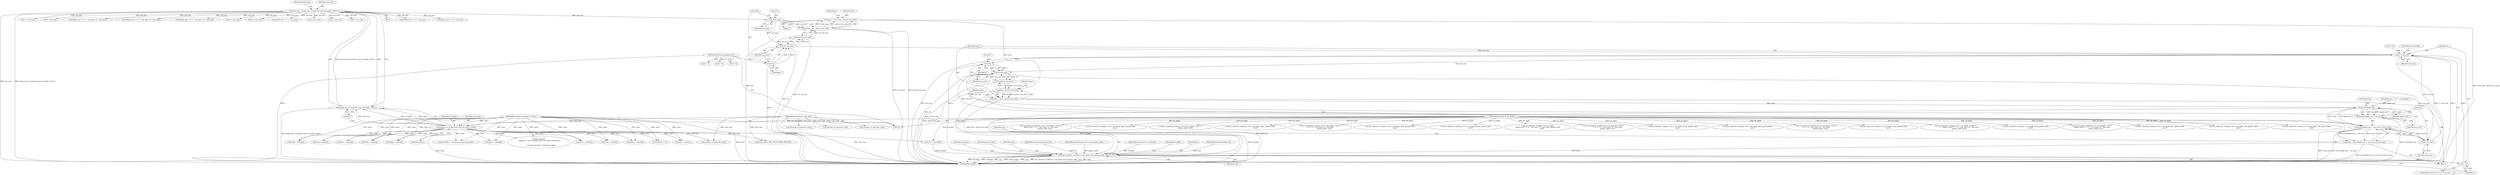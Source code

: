 digraph "1_Android_9d4853418ab2f754c2b63e091c29c5529b8b86ca_14@integer" {
"1000159" [label="(Call,base = 2*size_max - abs(2*y-size_max))"];
"1000161" [label="(Call,2*size_max - abs(2*y-size_max))"];
"1000162" [label="(Call,2*size_max)"];
"1000129" [label="(Call,size_max = image_size_of_type(color_type, bit_depth, colors)-1)"];
"1000131" [label="(Call,image_size_of_type(color_type, bit_depth, colors)-1)"];
"1000132" [label="(Call,image_size_of_type(color_type, bit_depth, colors))"];
"1000122" [label="(MethodParameterIn,int color_type)"];
"1000123" [label="(MethodParameterIn,int bit_depth)"];
"1000126" [label="(MethodParameterIn,unsigned int *colors)"];
"1000165" [label="(Call,abs(2*y-size_max))"];
"1000166" [label="(Call,2*y-size_max)"];
"1000167" [label="(Call,2*y)"];
"1000121" [label="(MethodParameterIn,unsigned int y)"];
"1000184" [label="(Call,base - abs(2*x-size_max))"];
"1000182" [label="(Call,luma = base - abs(2*x-size_max))"];
"1000196" [label="(Call,luma*depth_max)"];
"1000194" [label="(Call,(luma*depth_max + size_max) / (2*size_max))"];
"1000192" [label="(Call,luma = (luma*depth_max + size_max) / (2*size_max))"];
"1000203" [label="(Call,set_value(row, rowbytes, x, bit_depth, luma, gamma_table, conv))"];
"1000178" [label="(Call,++x)"];
"1000175" [label="(Call,x<=size_max)"];
"1000188" [label="(Call,2*x)"];
"1000187" [label="(Call,2*x-size_max)"];
"1000186" [label="(Call,abs(2*x-size_max))"];
"1000195" [label="(Call,luma*depth_max + size_max)"];
"1000200" [label="(Call,2*size_max)"];
"1000365" [label="(Call,y * 2)"];
"1000189" [label="(Literal,2)"];
"1000453" [label="(Call,set_value(row, rowbytes, 4*x+3, bit_depth, /* alpha */\n                  Y + ((depth_max-Y) * x * 2 + size_max) / (2 * size_max),\n                  gamma_table, conv))"];
"1000672" [label="(Call,alpha = colors[4])"];
"1000199" [label="(Identifier,size_max)"];
"1000197" [label="(Identifier,luma)"];
"1000120" [label="(MethodParameterIn,size_t rowbytes)"];
"1000180" [label="(Block,)"];
"1000127" [label="(Block,)"];
"1000526" [label="(Call,set_value(row, rowbytes, x, bit_depth, luma, gamma_table,\n                     conv))"];
"1000207" [label="(Identifier,bit_depth)"];
"1000362" [label="(Call,depth_max * y * 2 + size_max)"];
"1000191" [label="(Identifier,size_max)"];
"1000176" [label="(Identifier,x)"];
"1000187" [label="(Call,2*x-size_max)"];
"1000131" [label="(Call,image_size_of_type(color_type, bit_depth, colors)-1)"];
"1000383" [label="(Call,set_value(row, rowbytes, 4*x+0, bit_depth, /* red */\n ((depth_max-Y) * x * 2 + size_max) / (2 * size_max),\n                  gamma_table, conv))"];
"1000505" [label="(Call,channels_of_type(color_type))"];
"1000175" [label="(Call,x<=size_max)"];
"1000161" [label="(Call,2*size_max - abs(2*y-size_max))"];
"1000586" [label="(Call,red = colors[1])"];
"1000218" [label="(Call,depth_max * y * 2 + size_max)"];
"1000134" [label="(Identifier,bit_depth)"];
"1000139" [label="(Identifier,depth_max)"];
"1000122" [label="(MethodParameterIn,int color_type)"];
"1000162" [label="(Call,2*size_max)"];
"1000608" [label="(Call,x<=size_max)"];
"1000712" [label="(Call,set_value(row, rowbytes, 4*x+2, bit_depth, blue, gamma_table,\n                     conv))"];
"1000688" [label="(Call,set_value(row, rowbytes, 4*x+0, bit_depth, red, gamma_table,\n                     conv))"];
"1000614" [label="(Call,set_value(row, rowbytes, 3*x+0, bit_depth, red, gamma_table,\n                     conv))"];
"1000188" [label="(Call,2*x)"];
"1000285" [label="(Call,2 * size_max)"];
"1000361" [label="(Call,(depth_max * y * 2 + size_max) / (2 * size_max))"];
"1000206" [label="(Identifier,x)"];
"1000751" [label="(Call,channels_of_type(color_type))"];
"1000277" [label="(Call,(depth_max * y * 2 + size_max) / (2 * size_max))"];
"1000502" [label="(Call,channels_of_type(color_type))"];
"1000125" [label="(MethodParameterIn,double conv)"];
"1000666" [label="(Call,blue = colors[3])"];
"1000204" [label="(Identifier,row)"];
"1000182" [label="(Call,luma = base - abs(2*x-size_max))"];
"1000179" [label="(Identifier,x)"];
"1000136" [label="(Literal,1)"];
"1000498" [label="(Call,colors[0] == channels_of_type(color_type))"];
"1000205" [label="(Identifier,rowbytes)"];
"1000311" [label="(Call,set_value(row, rowbytes, 3*x+1, bit_depth, /* green */\n (depth_max * x * 2 + size_max) / (2 * size_max),\n                  gamma_table, conv))"];
"1000178" [label="(Call,++x)"];
"1000173" [label="(Identifier,x)"];
"1000200" [label="(Call,2*size_max)"];
"1000159" [label="(Call,base = 2*size_max - abs(2*y-size_max))"];
"1000165" [label="(Call,abs(2*y-size_max))"];
"1000172" [label="(Call,x=0)"];
"1000259" [label="(Call,set_value(row, rowbytes, 2*x+1, bit_depth, alpha, gamma_table,\n                  conv))"];
"1000217" [label="(Call,(depth_max * y * 2 + size_max) / (2 * size_max))"];
"1000201" [label="(Literal,2)"];
"1000682" [label="(Call,x<=size_max)"];
"1000209" [label="(Identifier,gamma_table)"];
"1000169" [label="(Identifier,y)"];
"1000164" [label="(Identifier,size_max)"];
"1000160" [label="(Identifier,base)"];
"1000521" [label="(Call,x<=size_max)"];
"1000126" [label="(MethodParameterIn,unsigned int *colors)"];
"1000132" [label="(Call,image_size_of_type(color_type, bit_depth, colors))"];
"1000488" [label="(Call,color_type & PNG_COLOR_MASK_PALETTE)"];
"1000130" [label="(Identifier,size_max)"];
"1000184" [label="(Call,base - abs(2*x-size_max))"];
"1000221" [label="(Call,y * 2)"];
"1000299" [label="(Call,set_value(row, rowbytes, 3*x+0, bit_depth, /* red */ Y,\n                     gamma_table, conv))"];
"1000166" [label="(Call,2*y-size_max)"];
"1000570" [label="(Call,set_value(row, rowbytes, 2*x+1, bit_depth, alpha, gamma_table,\n                     conv))"];
"1000133" [label="(Identifier,color_type)"];
"1000141" [label="(Call,1U << bit_depth)"];
"1000511" [label="(Call,luma = colors[1])"];
"1000193" [label="(Identifier,luma)"];
"1000407" [label="(Call,set_value(row, rowbytes, 4*x+1, bit_depth, /* green */\n (Y * x * 2 + size_max) / (2 * size_max),\n                  gamma_table, conv))"];
"1000129" [label="(Call,size_max = image_size_of_type(color_type, bit_depth, colors)-1)"];
"1000190" [label="(Identifier,x)"];
"1000186" [label="(Call,abs(2*x-size_max))"];
"1000208" [label="(Identifier,luma)"];
"1000156" [label="(Block,)"];
"1000724" [label="(Call,set_value(row, rowbytes, 4*x+3, bit_depth, alpha, gamma_table,\n                     conv))"];
"1000211" [label="(ControlStructure,break;)"];
"1000626" [label="(Call,set_value(row, rowbytes, 3*x+1, bit_depth, green, gamma_table,\n                     conv))"];
"1000198" [label="(Identifier,depth_max)"];
"1000239" [label="(Call,set_value(row, rowbytes, 2*x, bit_depth,\n (depth_max * x * 2 + size_max) / (2 * size_max), gamma_table,\n                  conv))"];
"1000192" [label="(Call,luma = (luma*depth_max + size_max) / (2*size_max))"];
"1000183" [label="(Identifier,luma)"];
"1000195" [label="(Call,luma*depth_max + size_max)"];
"1000210" [label="(Identifier,conv)"];
"1000660" [label="(Call,green = colors[2])"];
"1000185" [label="(Identifier,base)"];
"1000203" [label="(Call,set_value(row, rowbytes, x, bit_depth, luma, gamma_table, conv))"];
"1000177" [label="(Identifier,size_max)"];
"1000171" [label="(ControlStructure,for (x=0; x<=size_max; ++x))"];
"1000202" [label="(Identifier,size_max)"];
"1000429" [label="(Call,set_value(row, rowbytes, 4*x+2, bit_depth, /* blue */\n                  Y - (Y * x * 2 + size_max) / (2 * size_max),\n                  gamma_table, conv))"];
"1000146" [label="(Call,colors[0] == 0)"];
"1000700" [label="(Call,set_value(row, rowbytes, 4*x+1, bit_depth, green, gamma_table,\n                     conv))"];
"1000638" [label="(Call,set_value(row, rowbytes, 3*x+2, bit_depth, blue, gamma_table,\n                     conv))"];
"1000138" [label="(Call,depth_max = (1U << bit_depth)-1)"];
"1000170" [label="(Identifier,size_max)"];
"1000163" [label="(Literal,2)"];
"1000654" [label="(Call,red = colors[1])"];
"1000278" [label="(Call,depth_max * y * 2 + size_max)"];
"1000167" [label="(Call,2*y)"];
"1000333" [label="(Call,set_value(row, rowbytes, 3*x+2, bit_depth, /* blue */\n (Y * x * 2 + size_max) / (2 * size_max),\n                  gamma_table, conv))"];
"1000554" [label="(Call,x<size_max)"];
"1000194" [label="(Call,(luma*depth_max + size_max) / (2*size_max))"];
"1000196" [label="(Call,luma*depth_max)"];
"1000225" [label="(Call,2 * size_max)"];
"1000560" [label="(Call,set_value(row, rowbytes, 2*x, bit_depth, luma, gamma_table,\n                     conv))"];
"1000369" [label="(Call,2 * size_max)"];
"1000119" [label="(MethodParameterIn,png_bytep row)"];
"1000124" [label="(MethodParameterIn,png_const_bytep gamma_table)"];
"1000135" [label="(Identifier,colors)"];
"1000123" [label="(MethodParameterIn,int bit_depth)"];
"1000168" [label="(Literal,2)"];
"1000152" [label="(Call,channels_of_type(color_type))"];
"1000281" [label="(Call,y * 2)"];
"1000598" [label="(Call,blue = colors[3])"];
"1000544" [label="(Call,alpha = colors[2])"];
"1000592" [label="(Call,green = colors[2])"];
"1000745" [label="(Call,fprintf(stderr,\n \"makepng: --color: count(%u) does not match channels(%u)\n\",\n\n          colors[0], channels_of_type(color_type)))"];
"1000538" [label="(Call,luma = colors[1])"];
"1000755" [label="(MethodReturn,RET)"];
"1000121" [label="(MethodParameterIn,unsigned int y)"];
"1000159" -> "1000156"  [label="AST: "];
"1000159" -> "1000161"  [label="CFG: "];
"1000160" -> "1000159"  [label="AST: "];
"1000161" -> "1000159"  [label="AST: "];
"1000173" -> "1000159"  [label="CFG: "];
"1000159" -> "1000755"  [label="DDG: base"];
"1000159" -> "1000755"  [label="DDG: 2*size_max - abs(2*y-size_max)"];
"1000161" -> "1000159"  [label="DDG: 2*size_max"];
"1000161" -> "1000159"  [label="DDG: abs(2*y-size_max)"];
"1000159" -> "1000184"  [label="DDG: base"];
"1000161" -> "1000165"  [label="CFG: "];
"1000162" -> "1000161"  [label="AST: "];
"1000165" -> "1000161"  [label="AST: "];
"1000161" -> "1000755"  [label="DDG: 2*size_max"];
"1000161" -> "1000755"  [label="DDG: abs(2*y-size_max)"];
"1000162" -> "1000161"  [label="DDG: 2"];
"1000162" -> "1000161"  [label="DDG: size_max"];
"1000165" -> "1000161"  [label="DDG: 2*y-size_max"];
"1000162" -> "1000164"  [label="CFG: "];
"1000163" -> "1000162"  [label="AST: "];
"1000164" -> "1000162"  [label="AST: "];
"1000168" -> "1000162"  [label="CFG: "];
"1000129" -> "1000162"  [label="DDG: size_max"];
"1000162" -> "1000166"  [label="DDG: size_max"];
"1000129" -> "1000127"  [label="AST: "];
"1000129" -> "1000131"  [label="CFG: "];
"1000130" -> "1000129"  [label="AST: "];
"1000131" -> "1000129"  [label="AST: "];
"1000139" -> "1000129"  [label="CFG: "];
"1000129" -> "1000755"  [label="DDG: size_max"];
"1000129" -> "1000755"  [label="DDG: image_size_of_type(color_type, bit_depth, colors)-1"];
"1000131" -> "1000129"  [label="DDG: image_size_of_type(color_type, bit_depth, colors)"];
"1000131" -> "1000129"  [label="DDG: 1"];
"1000129" -> "1000217"  [label="DDG: size_max"];
"1000129" -> "1000218"  [label="DDG: size_max"];
"1000129" -> "1000225"  [label="DDG: size_max"];
"1000129" -> "1000277"  [label="DDG: size_max"];
"1000129" -> "1000278"  [label="DDG: size_max"];
"1000129" -> "1000285"  [label="DDG: size_max"];
"1000129" -> "1000361"  [label="DDG: size_max"];
"1000129" -> "1000362"  [label="DDG: size_max"];
"1000129" -> "1000369"  [label="DDG: size_max"];
"1000129" -> "1000521"  [label="DDG: size_max"];
"1000129" -> "1000554"  [label="DDG: size_max"];
"1000129" -> "1000608"  [label="DDG: size_max"];
"1000129" -> "1000682"  [label="DDG: size_max"];
"1000131" -> "1000136"  [label="CFG: "];
"1000132" -> "1000131"  [label="AST: "];
"1000136" -> "1000131"  [label="AST: "];
"1000131" -> "1000755"  [label="DDG: image_size_of_type(color_type, bit_depth, colors)"];
"1000132" -> "1000131"  [label="DDG: color_type"];
"1000132" -> "1000131"  [label="DDG: bit_depth"];
"1000132" -> "1000131"  [label="DDG: colors"];
"1000132" -> "1000135"  [label="CFG: "];
"1000133" -> "1000132"  [label="AST: "];
"1000134" -> "1000132"  [label="AST: "];
"1000135" -> "1000132"  [label="AST: "];
"1000136" -> "1000132"  [label="CFG: "];
"1000132" -> "1000755"  [label="DDG: colors"];
"1000122" -> "1000132"  [label="DDG: color_type"];
"1000123" -> "1000132"  [label="DDG: bit_depth"];
"1000126" -> "1000132"  [label="DDG: colors"];
"1000132" -> "1000141"  [label="DDG: bit_depth"];
"1000132" -> "1000146"  [label="DDG: colors"];
"1000132" -> "1000152"  [label="DDG: color_type"];
"1000132" -> "1000488"  [label="DDG: color_type"];
"1000132" -> "1000498"  [label="DDG: colors"];
"1000132" -> "1000511"  [label="DDG: colors"];
"1000132" -> "1000538"  [label="DDG: colors"];
"1000132" -> "1000544"  [label="DDG: colors"];
"1000132" -> "1000586"  [label="DDG: colors"];
"1000132" -> "1000592"  [label="DDG: colors"];
"1000132" -> "1000598"  [label="DDG: colors"];
"1000132" -> "1000654"  [label="DDG: colors"];
"1000132" -> "1000660"  [label="DDG: colors"];
"1000132" -> "1000666"  [label="DDG: colors"];
"1000132" -> "1000672"  [label="DDG: colors"];
"1000132" -> "1000745"  [label="DDG: colors"];
"1000122" -> "1000118"  [label="AST: "];
"1000122" -> "1000755"  [label="DDG: color_type"];
"1000122" -> "1000152"  [label="DDG: color_type"];
"1000122" -> "1000488"  [label="DDG: color_type"];
"1000122" -> "1000502"  [label="DDG: color_type"];
"1000122" -> "1000505"  [label="DDG: color_type"];
"1000122" -> "1000751"  [label="DDG: color_type"];
"1000123" -> "1000118"  [label="AST: "];
"1000123" -> "1000755"  [label="DDG: bit_depth"];
"1000123" -> "1000141"  [label="DDG: bit_depth"];
"1000123" -> "1000203"  [label="DDG: bit_depth"];
"1000123" -> "1000239"  [label="DDG: bit_depth"];
"1000123" -> "1000259"  [label="DDG: bit_depth"];
"1000123" -> "1000299"  [label="DDG: bit_depth"];
"1000123" -> "1000311"  [label="DDG: bit_depth"];
"1000123" -> "1000333"  [label="DDG: bit_depth"];
"1000123" -> "1000383"  [label="DDG: bit_depth"];
"1000123" -> "1000407"  [label="DDG: bit_depth"];
"1000123" -> "1000429"  [label="DDG: bit_depth"];
"1000123" -> "1000453"  [label="DDG: bit_depth"];
"1000123" -> "1000526"  [label="DDG: bit_depth"];
"1000123" -> "1000560"  [label="DDG: bit_depth"];
"1000123" -> "1000570"  [label="DDG: bit_depth"];
"1000123" -> "1000614"  [label="DDG: bit_depth"];
"1000123" -> "1000626"  [label="DDG: bit_depth"];
"1000123" -> "1000638"  [label="DDG: bit_depth"];
"1000123" -> "1000688"  [label="DDG: bit_depth"];
"1000123" -> "1000700"  [label="DDG: bit_depth"];
"1000123" -> "1000712"  [label="DDG: bit_depth"];
"1000123" -> "1000724"  [label="DDG: bit_depth"];
"1000126" -> "1000118"  [label="AST: "];
"1000126" -> "1000755"  [label="DDG: colors"];
"1000126" -> "1000146"  [label="DDG: colors"];
"1000126" -> "1000498"  [label="DDG: colors"];
"1000126" -> "1000511"  [label="DDG: colors"];
"1000126" -> "1000538"  [label="DDG: colors"];
"1000126" -> "1000544"  [label="DDG: colors"];
"1000126" -> "1000586"  [label="DDG: colors"];
"1000126" -> "1000592"  [label="DDG: colors"];
"1000126" -> "1000598"  [label="DDG: colors"];
"1000126" -> "1000654"  [label="DDG: colors"];
"1000126" -> "1000660"  [label="DDG: colors"];
"1000126" -> "1000666"  [label="DDG: colors"];
"1000126" -> "1000672"  [label="DDG: colors"];
"1000126" -> "1000745"  [label="DDG: colors"];
"1000165" -> "1000166"  [label="CFG: "];
"1000166" -> "1000165"  [label="AST: "];
"1000165" -> "1000755"  [label="DDG: 2*y-size_max"];
"1000166" -> "1000165"  [label="DDG: 2*y"];
"1000166" -> "1000165"  [label="DDG: size_max"];
"1000166" -> "1000170"  [label="CFG: "];
"1000167" -> "1000166"  [label="AST: "];
"1000170" -> "1000166"  [label="AST: "];
"1000166" -> "1000755"  [label="DDG: 2*y"];
"1000167" -> "1000166"  [label="DDG: 2"];
"1000167" -> "1000166"  [label="DDG: y"];
"1000166" -> "1000175"  [label="DDG: size_max"];
"1000167" -> "1000169"  [label="CFG: "];
"1000168" -> "1000167"  [label="AST: "];
"1000169" -> "1000167"  [label="AST: "];
"1000170" -> "1000167"  [label="CFG: "];
"1000167" -> "1000755"  [label="DDG: y"];
"1000121" -> "1000167"  [label="DDG: y"];
"1000121" -> "1000118"  [label="AST: "];
"1000121" -> "1000755"  [label="DDG: y"];
"1000121" -> "1000221"  [label="DDG: y"];
"1000121" -> "1000281"  [label="DDG: y"];
"1000121" -> "1000365"  [label="DDG: y"];
"1000184" -> "1000182"  [label="AST: "];
"1000184" -> "1000186"  [label="CFG: "];
"1000185" -> "1000184"  [label="AST: "];
"1000186" -> "1000184"  [label="AST: "];
"1000182" -> "1000184"  [label="CFG: "];
"1000184" -> "1000755"  [label="DDG: abs(2*x-size_max)"];
"1000184" -> "1000755"  [label="DDG: base"];
"1000184" -> "1000182"  [label="DDG: base"];
"1000184" -> "1000182"  [label="DDG: abs(2*x-size_max)"];
"1000186" -> "1000184"  [label="DDG: 2*x-size_max"];
"1000182" -> "1000180"  [label="AST: "];
"1000183" -> "1000182"  [label="AST: "];
"1000193" -> "1000182"  [label="CFG: "];
"1000182" -> "1000755"  [label="DDG: base - abs(2*x-size_max)"];
"1000182" -> "1000196"  [label="DDG: luma"];
"1000196" -> "1000195"  [label="AST: "];
"1000196" -> "1000198"  [label="CFG: "];
"1000197" -> "1000196"  [label="AST: "];
"1000198" -> "1000196"  [label="AST: "];
"1000199" -> "1000196"  [label="CFG: "];
"1000196" -> "1000755"  [label="DDG: depth_max"];
"1000196" -> "1000194"  [label="DDG: luma"];
"1000196" -> "1000194"  [label="DDG: depth_max"];
"1000196" -> "1000195"  [label="DDG: luma"];
"1000196" -> "1000195"  [label="DDG: depth_max"];
"1000138" -> "1000196"  [label="DDG: depth_max"];
"1000194" -> "1000192"  [label="AST: "];
"1000194" -> "1000200"  [label="CFG: "];
"1000195" -> "1000194"  [label="AST: "];
"1000200" -> "1000194"  [label="AST: "];
"1000192" -> "1000194"  [label="CFG: "];
"1000194" -> "1000755"  [label="DDG: 2*size_max"];
"1000194" -> "1000755"  [label="DDG: luma*depth_max + size_max"];
"1000194" -> "1000192"  [label="DDG: luma*depth_max + size_max"];
"1000194" -> "1000192"  [label="DDG: 2*size_max"];
"1000187" -> "1000194"  [label="DDG: size_max"];
"1000200" -> "1000194"  [label="DDG: 2"];
"1000200" -> "1000194"  [label="DDG: size_max"];
"1000192" -> "1000180"  [label="AST: "];
"1000193" -> "1000192"  [label="AST: "];
"1000204" -> "1000192"  [label="CFG: "];
"1000192" -> "1000755"  [label="DDG: (luma*depth_max + size_max) / (2*size_max)"];
"1000192" -> "1000203"  [label="DDG: luma"];
"1000203" -> "1000180"  [label="AST: "];
"1000203" -> "1000210"  [label="CFG: "];
"1000204" -> "1000203"  [label="AST: "];
"1000205" -> "1000203"  [label="AST: "];
"1000206" -> "1000203"  [label="AST: "];
"1000207" -> "1000203"  [label="AST: "];
"1000208" -> "1000203"  [label="AST: "];
"1000209" -> "1000203"  [label="AST: "];
"1000210" -> "1000203"  [label="AST: "];
"1000179" -> "1000203"  [label="CFG: "];
"1000203" -> "1000755"  [label="DDG: gamma_table"];
"1000203" -> "1000755"  [label="DDG: conv"];
"1000203" -> "1000755"  [label="DDG: set_value(row, rowbytes, x, bit_depth, luma, gamma_table, conv)"];
"1000203" -> "1000755"  [label="DDG: luma"];
"1000203" -> "1000755"  [label="DDG: bit_depth"];
"1000203" -> "1000755"  [label="DDG: rowbytes"];
"1000203" -> "1000755"  [label="DDG: row"];
"1000203" -> "1000178"  [label="DDG: x"];
"1000119" -> "1000203"  [label="DDG: row"];
"1000120" -> "1000203"  [label="DDG: rowbytes"];
"1000188" -> "1000203"  [label="DDG: x"];
"1000141" -> "1000203"  [label="DDG: bit_depth"];
"1000124" -> "1000203"  [label="DDG: gamma_table"];
"1000125" -> "1000203"  [label="DDG: conv"];
"1000178" -> "1000171"  [label="AST: "];
"1000178" -> "1000179"  [label="CFG: "];
"1000179" -> "1000178"  [label="AST: "];
"1000176" -> "1000178"  [label="CFG: "];
"1000178" -> "1000175"  [label="DDG: x"];
"1000175" -> "1000171"  [label="AST: "];
"1000175" -> "1000177"  [label="CFG: "];
"1000176" -> "1000175"  [label="AST: "];
"1000177" -> "1000175"  [label="AST: "];
"1000183" -> "1000175"  [label="CFG: "];
"1000211" -> "1000175"  [label="CFG: "];
"1000175" -> "1000755"  [label="DDG: x"];
"1000175" -> "1000755"  [label="DDG: size_max"];
"1000175" -> "1000755"  [label="DDG: x<=size_max"];
"1000172" -> "1000175"  [label="DDG: x"];
"1000200" -> "1000175"  [label="DDG: size_max"];
"1000175" -> "1000188"  [label="DDG: x"];
"1000175" -> "1000187"  [label="DDG: size_max"];
"1000188" -> "1000187"  [label="AST: "];
"1000188" -> "1000190"  [label="CFG: "];
"1000189" -> "1000188"  [label="AST: "];
"1000190" -> "1000188"  [label="AST: "];
"1000191" -> "1000188"  [label="CFG: "];
"1000188" -> "1000187"  [label="DDG: 2"];
"1000188" -> "1000187"  [label="DDG: x"];
"1000187" -> "1000186"  [label="AST: "];
"1000187" -> "1000191"  [label="CFG: "];
"1000191" -> "1000187"  [label="AST: "];
"1000186" -> "1000187"  [label="CFG: "];
"1000187" -> "1000755"  [label="DDG: 2*x"];
"1000187" -> "1000186"  [label="DDG: 2*x"];
"1000187" -> "1000186"  [label="DDG: size_max"];
"1000187" -> "1000195"  [label="DDG: size_max"];
"1000187" -> "1000200"  [label="DDG: size_max"];
"1000186" -> "1000755"  [label="DDG: 2*x-size_max"];
"1000195" -> "1000199"  [label="CFG: "];
"1000199" -> "1000195"  [label="AST: "];
"1000201" -> "1000195"  [label="CFG: "];
"1000195" -> "1000755"  [label="DDG: luma*depth_max"];
"1000200" -> "1000202"  [label="CFG: "];
"1000201" -> "1000200"  [label="AST: "];
"1000202" -> "1000200"  [label="AST: "];
}
